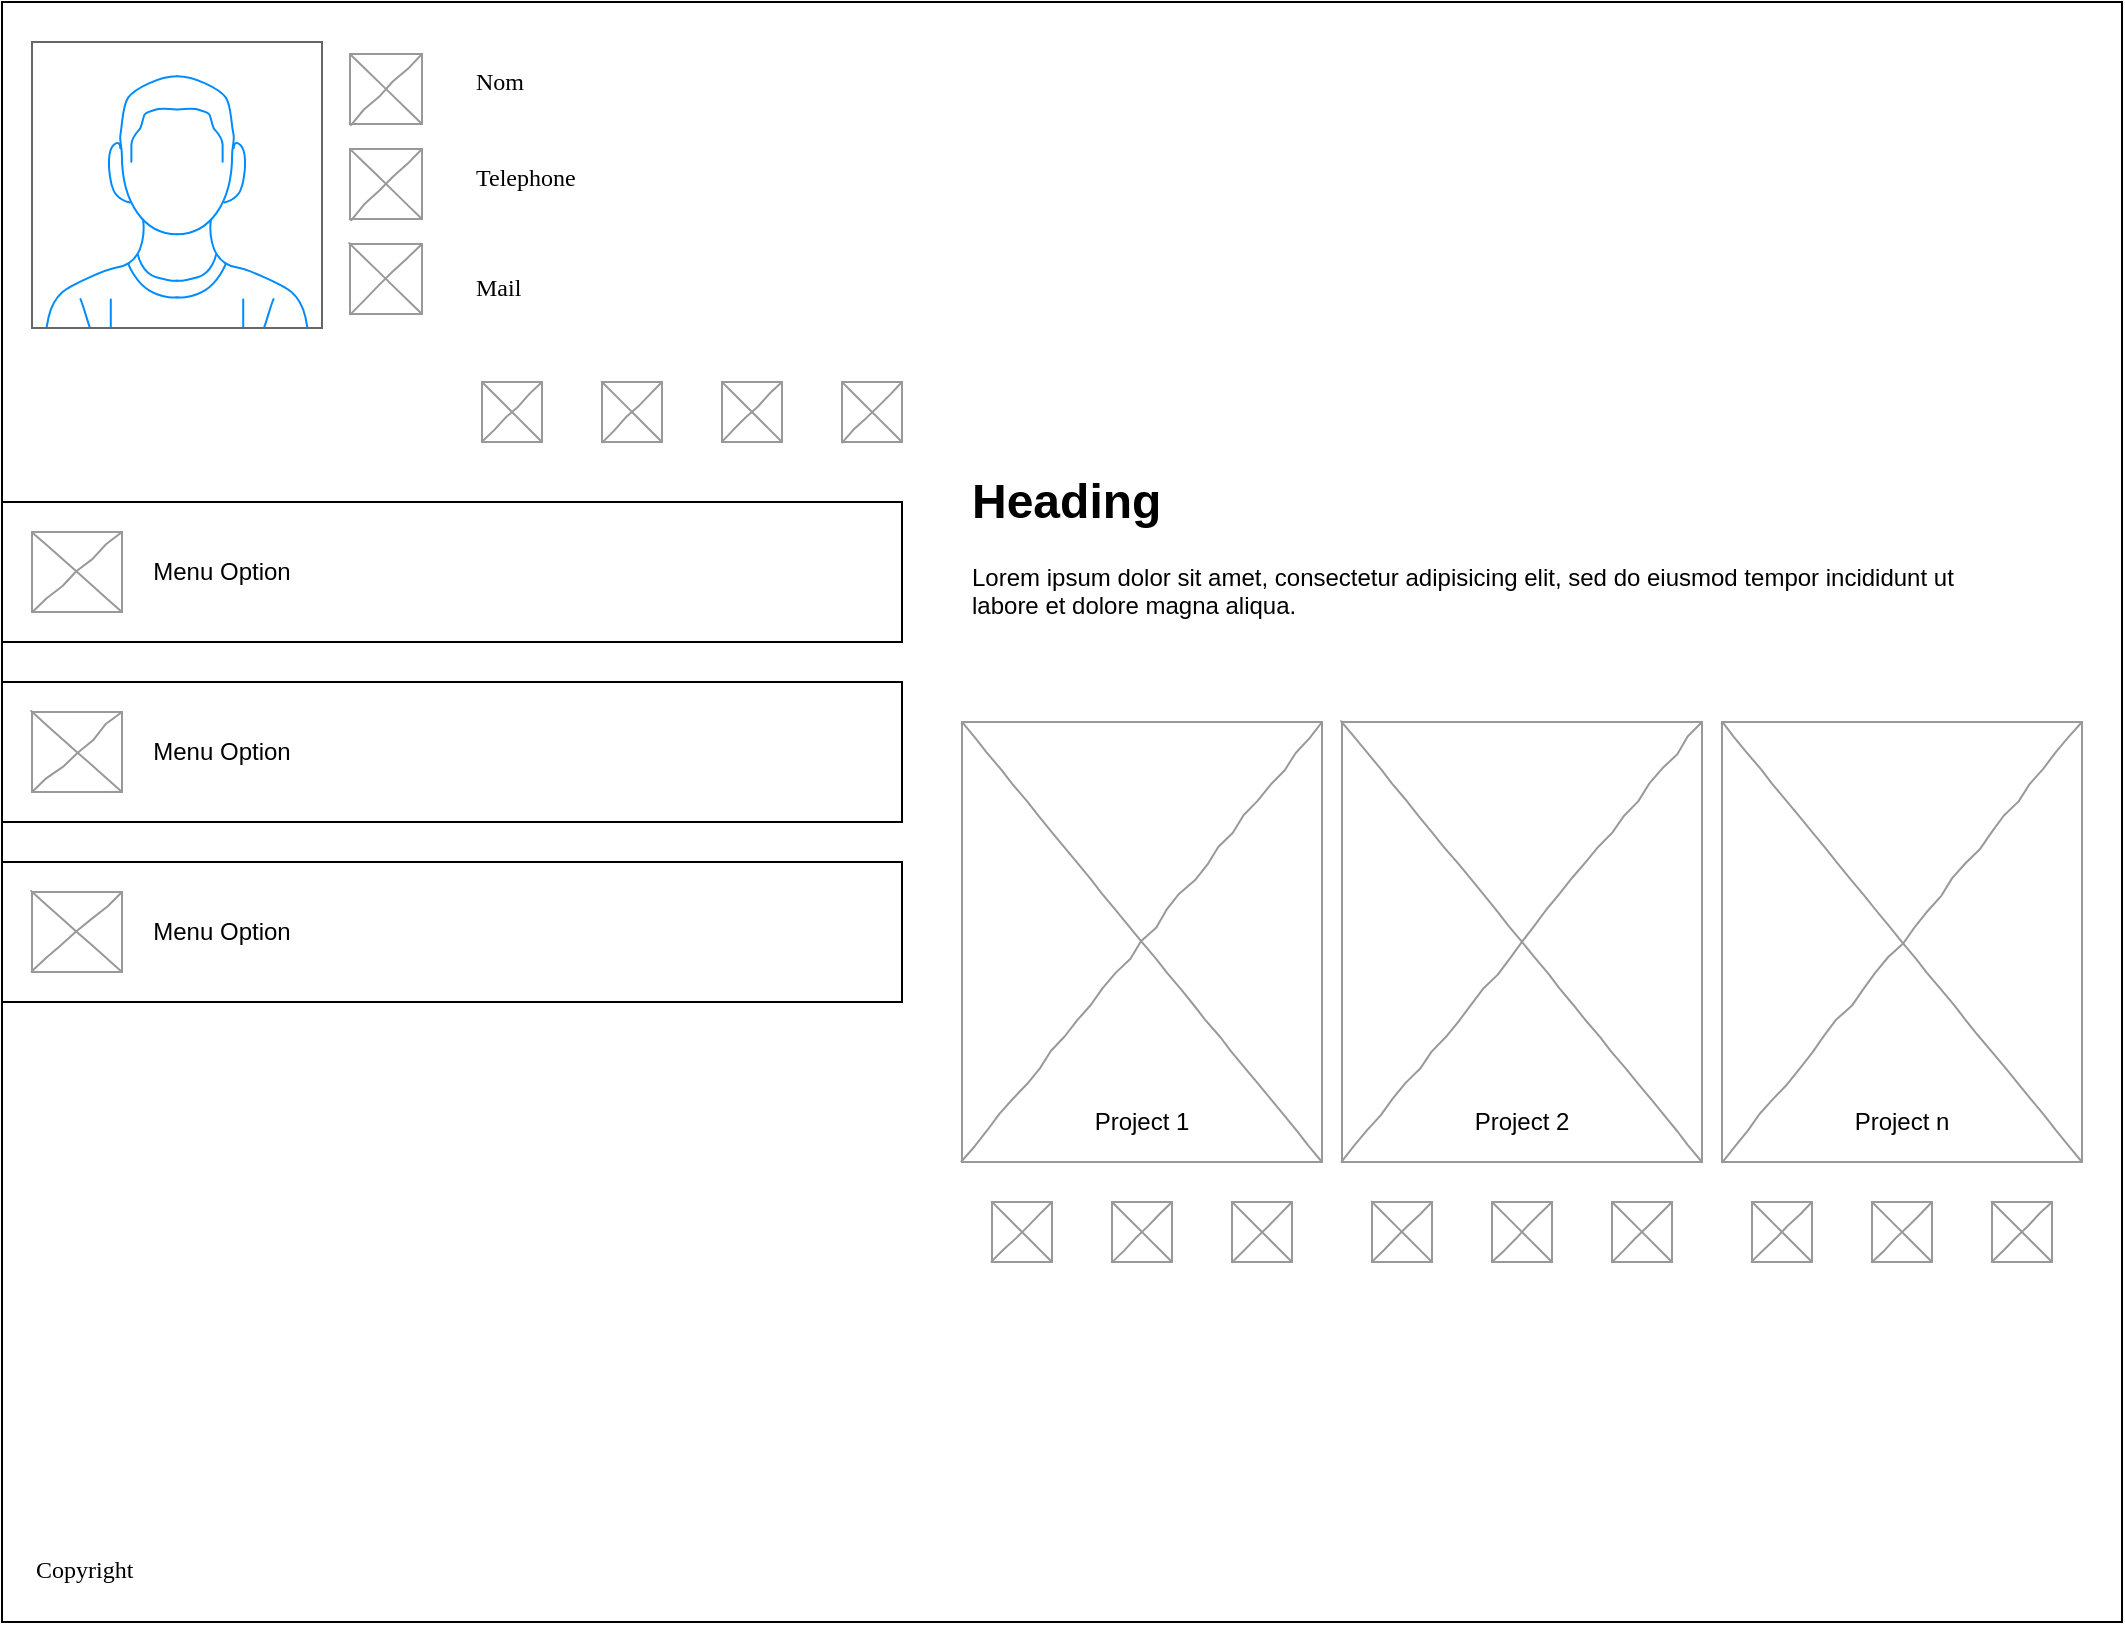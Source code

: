 <mxfile version="14.5.1" type="device" pages="2"><diagram name="Home" id="03018318-947c-dd8e-b7a3-06fadd420f32"><mxGraphModel dx="852" dy="534" grid="1" gridSize="10" guides="1" tooltips="1" connect="1" arrows="1" fold="1" page="1" pageScale="1" pageWidth="1100" pageHeight="850" background="#ffffff" math="0" shadow="0"><root><mxCell id="0"/><mxCell id="1" parent="0"/><mxCell id="QDPl_aHYemrJPPE-jHGy-8" value="" style="rounded=0;whiteSpace=wrap;html=1;fillColor=none;" vertex="1" parent="1"><mxGeometry x="20" y="20" width="1060" height="810" as="geometry"/></mxCell><mxCell id="QDPl_aHYemrJPPE-jHGy-3" value="" style="verticalLabelPosition=bottom;shadow=0;dashed=0;align=center;html=1;verticalAlign=top;strokeWidth=1;shape=mxgraph.mockup.graphics.simpleIcon;strokeColor=#999999;rounded=0;labelBackgroundColor=none;fontFamily=Verdana;fontSize=14;fontColor=#000000;comic=1;" vertex="1" parent="1"><mxGeometry x="194" y="93.5" width="36" height="35" as="geometry"/></mxCell><mxCell id="QDPl_aHYemrJPPE-jHGy-5" value="&lt;h1&gt;&lt;span style=&quot;font-size: 12px ; font-weight: 400&quot;&gt;&lt;font data-font-src=&quot;https://fonts.googleapis.com/css?family=Open-Sans&quot; face=&quot;Tahoma&quot;&gt;Nom&lt;/font&gt;&lt;/span&gt;&lt;/h1&gt;" style="text;html=1;strokeColor=none;align=left;verticalAlign=middle;whiteSpace=wrap;rounded=0;" vertex="1" parent="1"><mxGeometry x="255" y="46" width="40" height="20" as="geometry"/></mxCell><mxCell id="QDPl_aHYemrJPPE-jHGy-9" value="&lt;h1&gt;&lt;font face=&quot;Tahoma&quot;&gt;&lt;span style=&quot;font-size: 12px ; font-weight: 400&quot;&gt;Telephone&lt;/span&gt;&lt;/font&gt;&lt;/h1&gt;" style="text;html=1;strokeColor=none;align=left;verticalAlign=middle;whiteSpace=wrap;rounded=0;" vertex="1" parent="1"><mxGeometry x="255" y="93.5" width="70" height="20" as="geometry"/></mxCell><mxCell id="QDPl_aHYemrJPPE-jHGy-10" value="&lt;h1&gt;&lt;span style=&quot;font-size: 12px ; font-weight: 400&quot;&gt;&lt;font data-font-src=&quot;https://fonts.googleapis.com/css?family=Open-Sans&quot; face=&quot;Tahoma&quot;&gt;Mail&lt;/font&gt;&lt;/span&gt;&lt;/h1&gt;" style="text;html=1;strokeColor=none;align=left;verticalAlign=middle;whiteSpace=wrap;rounded=0;" vertex="1" parent="1"><mxGeometry x="255" y="148.5" width="30" height="20" as="geometry"/></mxCell><mxCell id="QDPl_aHYemrJPPE-jHGy-11" value="" style="verticalLabelPosition=bottom;shadow=0;dashed=0;align=center;html=1;verticalAlign=top;strokeWidth=1;shape=mxgraph.mockup.graphics.simpleIcon;strokeColor=#999999;rounded=0;labelBackgroundColor=none;fontFamily=Verdana;fontSize=14;fontColor=#000000;comic=1;" vertex="1" parent="1"><mxGeometry x="320" y="210" width="30" height="30" as="geometry"/></mxCell><mxCell id="QDPl_aHYemrJPPE-jHGy-12" value="" style="rounded=0;whiteSpace=wrap;html=1;fillColor=none;" vertex="1" parent="1"><mxGeometry x="20" y="270" width="450" height="70" as="geometry"/></mxCell><mxCell id="QDPl_aHYemrJPPE-jHGy-17" value="" style="verticalLabelPosition=bottom;shadow=0;dashed=0;align=center;html=1;verticalAlign=top;strokeWidth=1;shape=mxgraph.mockup.graphics.simpleIcon;strokeColor=#999999;rounded=0;labelBackgroundColor=none;fontFamily=Verdana;fontSize=14;fontColor=#000000;comic=1;" vertex="1" parent="1"><mxGeometry x="194" y="141" width="36" height="35" as="geometry"/></mxCell><mxCell id="QDPl_aHYemrJPPE-jHGy-18" value="" style="verticalLabelPosition=bottom;shadow=0;dashed=0;align=center;html=1;verticalAlign=top;strokeWidth=1;shape=mxgraph.mockup.graphics.simpleIcon;strokeColor=#999999;rounded=0;labelBackgroundColor=none;fontFamily=Verdana;fontSize=14;fontColor=#000000;comic=1;" vertex="1" parent="1"><mxGeometry x="194" y="46" width="36" height="35" as="geometry"/></mxCell><mxCell id="QDPl_aHYemrJPPE-jHGy-19" value="" style="verticalLabelPosition=bottom;shadow=0;dashed=0;align=center;html=1;verticalAlign=top;strokeWidth=1;shape=mxgraph.mockup.graphics.simpleIcon;strokeColor=#999999;rounded=0;labelBackgroundColor=none;fontFamily=Verdana;fontSize=14;fontColor=#000000;comic=1;" vertex="1" parent="1"><mxGeometry x="380" y="210" width="30" height="30" as="geometry"/></mxCell><mxCell id="QDPl_aHYemrJPPE-jHGy-20" value="" style="verticalLabelPosition=bottom;shadow=0;dashed=0;align=center;html=1;verticalAlign=top;strokeWidth=1;shape=mxgraph.mockup.graphics.simpleIcon;strokeColor=#999999;rounded=0;labelBackgroundColor=none;fontFamily=Verdana;fontSize=14;fontColor=#000000;comic=1;" vertex="1" parent="1"><mxGeometry x="440" y="210" width="30" height="30" as="geometry"/></mxCell><mxCell id="QDPl_aHYemrJPPE-jHGy-21" value="" style="verticalLabelPosition=bottom;shadow=0;dashed=0;align=center;html=1;verticalAlign=top;strokeWidth=1;shape=mxgraph.mockup.graphics.simpleIcon;strokeColor=#999999;rounded=0;labelBackgroundColor=none;fontFamily=Verdana;fontSize=14;fontColor=#000000;comic=1;" vertex="1" parent="1"><mxGeometry x="260" y="210" width="30" height="30" as="geometry"/></mxCell><mxCell id="QDPl_aHYemrJPPE-jHGy-22" value="" style="rounded=0;whiteSpace=wrap;html=1;fillColor=none;" vertex="1" parent="1"><mxGeometry x="20" y="360" width="450" height="70" as="geometry"/></mxCell><mxCell id="QDPl_aHYemrJPPE-jHGy-23" value="" style="rounded=0;whiteSpace=wrap;html=1;fillColor=none;" vertex="1" parent="1"><mxGeometry x="20" y="450" width="450" height="70" as="geometry"/></mxCell><mxCell id="QDPl_aHYemrJPPE-jHGy-24" value="&lt;h1&gt;&lt;font face=&quot;Tahoma&quot;&gt;&lt;span style=&quot;font-size: 12px ; font-weight: 400&quot;&gt;Copyright&lt;/span&gt;&lt;/font&gt;&lt;/h1&gt;" style="text;html=1;strokeColor=none;align=left;verticalAlign=middle;whiteSpace=wrap;rounded=0;" vertex="1" parent="1"><mxGeometry x="35" y="790" width="70" height="20" as="geometry"/></mxCell><mxCell id="QDPl_aHYemrJPPE-jHGy-25" value="&lt;h1&gt;Heading&lt;/h1&gt;&lt;p&gt;Lorem ipsum dolor sit amet, consectetur adipisicing elit, sed do eiusmod tempor incididunt ut labore et dolore magna aliqua.&lt;/p&gt;" style="text;html=1;strokeColor=none;fillColor=none;spacing=5;spacingTop=-20;whiteSpace=wrap;overflow=hidden;rounded=0;" vertex="1" parent="1"><mxGeometry x="500" y="250" width="520" height="90" as="geometry"/></mxCell><mxCell id="QDPl_aHYemrJPPE-jHGy-26" value="" style="verticalLabelPosition=bottom;shadow=0;dashed=0;align=center;html=1;verticalAlign=top;strokeWidth=1;shape=mxgraph.mockup.graphics.simpleIcon;strokeColor=#999999;rounded=0;labelBackgroundColor=none;fontFamily=Verdana;fontSize=14;fontColor=#000000;comic=1;" vertex="1" parent="1"><mxGeometry x="500" y="380" width="180" height="220" as="geometry"/></mxCell><mxCell id="QDPl_aHYemrJPPE-jHGy-27" value="" style="verticalLabelPosition=bottom;shadow=0;dashed=0;align=center;html=1;verticalAlign=top;strokeWidth=1;shape=mxgraph.mockup.graphics.simpleIcon;strokeColor=#999999;rounded=0;labelBackgroundColor=none;fontFamily=Verdana;fontSize=14;fontColor=#000000;comic=1;" vertex="1" parent="1"><mxGeometry x="690" y="380" width="180" height="220" as="geometry"/></mxCell><mxCell id="QDPl_aHYemrJPPE-jHGy-28" value="" style="verticalLabelPosition=bottom;shadow=0;dashed=0;align=center;html=1;verticalAlign=top;strokeWidth=1;shape=mxgraph.mockup.graphics.simpleIcon;strokeColor=#999999;rounded=0;labelBackgroundColor=none;fontFamily=Verdana;fontSize=14;fontColor=#000000;comic=1;" vertex="1" parent="1"><mxGeometry x="880" y="380" width="180" height="220" as="geometry"/></mxCell><mxCell id="QDPl_aHYemrJPPE-jHGy-29" value="" style="verticalLabelPosition=bottom;shadow=0;dashed=0;align=center;html=1;verticalAlign=top;strokeWidth=1;shape=mxgraph.mockup.graphics.simpleIcon;strokeColor=#999999;rounded=0;labelBackgroundColor=none;fontFamily=Verdana;fontSize=14;fontColor=#000000;comic=1;" vertex="1" parent="1"><mxGeometry x="575" y="620" width="30" height="30" as="geometry"/></mxCell><mxCell id="QDPl_aHYemrJPPE-jHGy-30" value="" style="verticalLabelPosition=bottom;shadow=0;dashed=0;align=center;html=1;verticalAlign=top;strokeWidth=1;shape=mxgraph.mockup.graphics.simpleIcon;strokeColor=#999999;rounded=0;labelBackgroundColor=none;fontFamily=Verdana;fontSize=14;fontColor=#000000;comic=1;" vertex="1" parent="1"><mxGeometry x="635" y="620" width="30" height="30" as="geometry"/></mxCell><mxCell id="QDPl_aHYemrJPPE-jHGy-31" value="" style="verticalLabelPosition=bottom;shadow=0;dashed=0;align=center;html=1;verticalAlign=top;strokeWidth=1;shape=mxgraph.mockup.graphics.simpleIcon;strokeColor=#999999;rounded=0;labelBackgroundColor=none;fontFamily=Verdana;fontSize=14;fontColor=#000000;comic=1;" vertex="1" parent="1"><mxGeometry x="515" y="620" width="30" height="30" as="geometry"/></mxCell><mxCell id="QDPl_aHYemrJPPE-jHGy-32" value="" style="verticalLabelPosition=bottom;shadow=0;dashed=0;align=center;html=1;verticalAlign=top;strokeWidth=1;shape=mxgraph.mockup.graphics.simpleIcon;strokeColor=#999999;rounded=0;labelBackgroundColor=none;fontFamily=Verdana;fontSize=14;fontColor=#000000;comic=1;" vertex="1" parent="1"><mxGeometry x="765" y="620" width="30" height="30" as="geometry"/></mxCell><mxCell id="QDPl_aHYemrJPPE-jHGy-33" value="" style="verticalLabelPosition=bottom;shadow=0;dashed=0;align=center;html=1;verticalAlign=top;strokeWidth=1;shape=mxgraph.mockup.graphics.simpleIcon;strokeColor=#999999;rounded=0;labelBackgroundColor=none;fontFamily=Verdana;fontSize=14;fontColor=#000000;comic=1;" vertex="1" parent="1"><mxGeometry x="825" y="620" width="30" height="30" as="geometry"/></mxCell><mxCell id="QDPl_aHYemrJPPE-jHGy-34" value="" style="verticalLabelPosition=bottom;shadow=0;dashed=0;align=center;html=1;verticalAlign=top;strokeWidth=1;shape=mxgraph.mockup.graphics.simpleIcon;strokeColor=#999999;rounded=0;labelBackgroundColor=none;fontFamily=Verdana;fontSize=14;fontColor=#000000;comic=1;" vertex="1" parent="1"><mxGeometry x="705" y="620" width="30" height="30" as="geometry"/></mxCell><mxCell id="QDPl_aHYemrJPPE-jHGy-35" value="" style="verticalLabelPosition=bottom;shadow=0;dashed=0;align=center;html=1;verticalAlign=top;strokeWidth=1;shape=mxgraph.mockup.graphics.simpleIcon;strokeColor=#999999;rounded=0;labelBackgroundColor=none;fontFamily=Verdana;fontSize=14;fontColor=#000000;comic=1;" vertex="1" parent="1"><mxGeometry x="955" y="620" width="30" height="30" as="geometry"/></mxCell><mxCell id="QDPl_aHYemrJPPE-jHGy-36" value="" style="verticalLabelPosition=bottom;shadow=0;dashed=0;align=center;html=1;verticalAlign=top;strokeWidth=1;shape=mxgraph.mockup.graphics.simpleIcon;strokeColor=#999999;rounded=0;labelBackgroundColor=none;fontFamily=Verdana;fontSize=14;fontColor=#000000;comic=1;" vertex="1" parent="1"><mxGeometry x="1015" y="620" width="30" height="30" as="geometry"/></mxCell><mxCell id="QDPl_aHYemrJPPE-jHGy-37" value="" style="verticalLabelPosition=bottom;shadow=0;dashed=0;align=center;html=1;verticalAlign=top;strokeWidth=1;shape=mxgraph.mockup.graphics.simpleIcon;strokeColor=#999999;rounded=0;labelBackgroundColor=none;fontFamily=Verdana;fontSize=14;fontColor=#000000;comic=1;" vertex="1" parent="1"><mxGeometry x="895" y="620" width="30" height="30" as="geometry"/></mxCell><mxCell id="QDPl_aHYemrJPPE-jHGy-38" value="Project 1" style="text;html=1;strokeColor=none;fillColor=none;align=center;verticalAlign=middle;whiteSpace=wrap;rounded=0;" vertex="1" parent="1"><mxGeometry x="560" y="570" width="60" height="20" as="geometry"/></mxCell><mxCell id="QDPl_aHYemrJPPE-jHGy-39" value="Project 2&lt;span style=&quot;color: rgba(0 , 0 , 0 , 0) ; font-family: monospace ; font-size: 0px&quot;&gt;%3CmxGraphModel%3E%3Croot%3E%3CmxCell%20id%3D%220%22%2F%3E%3CmxCell%20id%3D%221%22%20parent%3D%220%22%2F%3E%3CmxCell%20id%3D%222%22%20value%3D%22Project%201%22%20style%3D%22text%3Bhtml%3D1%3BstrokeColor%3Dnone%3BfillColor%3Dnone%3Balign%3Dcenter%3BverticalAlign%3Dmiddle%3BwhiteSpace%3Dwrap%3Brounded%3D0%3B%22%20vertex%3D%221%22%20parent%3D%221%22%3E%3CmxGeometry%20x%3D%22560%22%20y%3D%22570%22%20width%3D%2260%22%20height%3D%2220%22%20as%3D%22geometry%22%2F%3E%3C%2FmxCell%3E%3C%2Froot%3E%3C%2FmxGraphModel%3E&lt;/span&gt;" style="text;html=1;strokeColor=none;fillColor=none;align=center;verticalAlign=middle;whiteSpace=wrap;rounded=0;" vertex="1" parent="1"><mxGeometry x="750" y="570" width="60" height="20" as="geometry"/></mxCell><mxCell id="QDPl_aHYemrJPPE-jHGy-40" value="Project n" style="text;html=1;strokeColor=none;fillColor=none;align=center;verticalAlign=middle;whiteSpace=wrap;rounded=0;" vertex="1" parent="1"><mxGeometry x="940" y="570" width="60" height="20" as="geometry"/></mxCell><mxCell id="QDPl_aHYemrJPPE-jHGy-41" value="" style="verticalLabelPosition=bottom;shadow=0;dashed=0;align=center;html=1;verticalAlign=top;strokeWidth=1;shape=mxgraph.mockup.graphics.simpleIcon;strokeColor=#999999;rounded=0;labelBackgroundColor=none;fontFamily=Verdana;fontSize=14;fontColor=#000000;comic=1;" vertex="1" parent="1"><mxGeometry x="35" y="285" width="45" height="40" as="geometry"/></mxCell><mxCell id="QDPl_aHYemrJPPE-jHGy-42" value="" style="verticalLabelPosition=bottom;shadow=0;dashed=0;align=center;html=1;verticalAlign=top;strokeWidth=1;shape=mxgraph.mockup.graphics.simpleIcon;strokeColor=#999999;rounded=0;labelBackgroundColor=none;fontFamily=Verdana;fontSize=14;fontColor=#000000;comic=1;" vertex="1" parent="1"><mxGeometry x="35" y="375" width="45" height="40" as="geometry"/></mxCell><mxCell id="QDPl_aHYemrJPPE-jHGy-43" value="" style="verticalLabelPosition=bottom;shadow=0;dashed=0;align=center;html=1;verticalAlign=top;strokeWidth=1;shape=mxgraph.mockup.graphics.simpleIcon;strokeColor=#999999;rounded=0;labelBackgroundColor=none;fontFamily=Verdana;fontSize=14;fontColor=#000000;comic=1;" vertex="1" parent="1"><mxGeometry x="35" y="465" width="45" height="40" as="geometry"/></mxCell><mxCell id="QDPl_aHYemrJPPE-jHGy-44" value="Menu Option" style="text;html=1;strokeColor=none;fillColor=none;align=center;verticalAlign=middle;whiteSpace=wrap;rounded=0;" vertex="1" parent="1"><mxGeometry x="90" y="295" width="80" height="20" as="geometry"/></mxCell><mxCell id="QDPl_aHYemrJPPE-jHGy-45" value="Menu Option" style="text;html=1;strokeColor=none;fillColor=none;align=center;verticalAlign=middle;whiteSpace=wrap;rounded=0;" vertex="1" parent="1"><mxGeometry x="90" y="385" width="80" height="20" as="geometry"/></mxCell><mxCell id="QDPl_aHYemrJPPE-jHGy-46" value="Menu Option" style="text;html=1;strokeColor=none;fillColor=none;align=center;verticalAlign=middle;whiteSpace=wrap;rounded=0;" vertex="1" parent="1"><mxGeometry x="90" y="475" width="80" height="20" as="geometry"/></mxCell><mxCell id="ijxCYVfoVVHXut409Gi--1" value="" style="verticalLabelPosition=bottom;shadow=0;dashed=0;align=center;html=1;verticalAlign=top;strokeWidth=1;shape=mxgraph.mockup.containers.userMale;strokeColor=#666666;strokeColor2=#008cff;fillColor=none;" vertex="1" parent="1"><mxGeometry x="35" y="40" width="145" height="143" as="geometry"/></mxCell></root></mxGraphModel></diagram><diagram id="6UuVUfZ212bhyHXRzFgd" name="Portfolio"><mxGraphModel dx="852" dy="534" grid="1" gridSize="10" guides="1" tooltips="1" connect="1" arrows="1" fold="1" page="1" pageScale="1" pageWidth="850" pageHeight="1100" math="0" shadow="0"><root><mxCell id="61giNZaHHlwciCQOpk98-0"/><mxCell id="61giNZaHHlwciCQOpk98-1" parent="61giNZaHHlwciCQOpk98-0"/><mxCell id="0P6s2tCuR2BQlsWrsouF-0" value="" style="rounded=0;whiteSpace=wrap;html=1;fillColor=none;shadow=1;" vertex="1" parent="61giNZaHHlwciCQOpk98-1"><mxGeometry x="20" y="20" width="1420" height="1910" as="geometry"/></mxCell><mxCell id="0P6s2tCuR2BQlsWrsouF-2" value="" style="verticalLabelPosition=bottom;shadow=0;dashed=0;align=center;html=1;verticalAlign=top;strokeWidth=1;shape=mxgraph.mockup.graphics.simpleIcon;strokeColor=#999999;rounded=0;labelBackgroundColor=none;fontFamily=Verdana;fontSize=14;fontColor=#000000;comic=1;" vertex="1" parent="61giNZaHHlwciCQOpk98-1"><mxGeometry x="194" y="93.5" width="36" height="35" as="geometry"/></mxCell><mxCell id="0P6s2tCuR2BQlsWrsouF-3" value="&lt;h1&gt;&lt;span style=&quot;font-size: 12px ; font-weight: 400&quot;&gt;&lt;font data-font-src=&quot;https://fonts.googleapis.com/css?family=Open-Sans&quot; face=&quot;Tahoma&quot;&gt;Nom&lt;/font&gt;&lt;/span&gt;&lt;/h1&gt;" style="text;html=1;strokeColor=none;align=left;verticalAlign=middle;whiteSpace=wrap;rounded=0;" vertex="1" parent="61giNZaHHlwciCQOpk98-1"><mxGeometry x="255" y="46" width="40" height="20" as="geometry"/></mxCell><mxCell id="0P6s2tCuR2BQlsWrsouF-4" value="&lt;h1&gt;&lt;font face=&quot;Tahoma&quot;&gt;&lt;span style=&quot;font-size: 12px ; font-weight: 400&quot;&gt;Telephone&lt;/span&gt;&lt;/font&gt;&lt;/h1&gt;" style="text;html=1;strokeColor=none;align=left;verticalAlign=middle;whiteSpace=wrap;rounded=0;" vertex="1" parent="61giNZaHHlwciCQOpk98-1"><mxGeometry x="255" y="93.5" width="70" height="20" as="geometry"/></mxCell><mxCell id="0P6s2tCuR2BQlsWrsouF-5" value="&lt;h1&gt;&lt;span style=&quot;font-size: 12px ; font-weight: 400&quot;&gt;&lt;font data-font-src=&quot;https://fonts.googleapis.com/css?family=Open-Sans&quot; face=&quot;Tahoma&quot;&gt;Mail&lt;/font&gt;&lt;/span&gt;&lt;/h1&gt;" style="text;html=1;strokeColor=none;align=left;verticalAlign=middle;whiteSpace=wrap;rounded=0;" vertex="1" parent="61giNZaHHlwciCQOpk98-1"><mxGeometry x="255" y="148.5" width="30" height="20" as="geometry"/></mxCell><mxCell id="0P6s2tCuR2BQlsWrsouF-6" value="" style="verticalLabelPosition=bottom;shadow=0;dashed=0;align=center;html=1;verticalAlign=top;strokeWidth=1;shape=mxgraph.mockup.graphics.simpleIcon;strokeColor=#999999;rounded=0;labelBackgroundColor=none;fontFamily=Verdana;fontSize=14;fontColor=#000000;comic=1;" vertex="1" parent="61giNZaHHlwciCQOpk98-1"><mxGeometry x="320" y="210" width="30" height="30" as="geometry"/></mxCell><mxCell id="0P6s2tCuR2BQlsWrsouF-7" value="" style="rounded=0;whiteSpace=wrap;html=1;fillColor=none;" vertex="1" parent="61giNZaHHlwciCQOpk98-1"><mxGeometry x="20" y="270" width="450" height="70" as="geometry"/></mxCell><mxCell id="0P6s2tCuR2BQlsWrsouF-8" value="" style="verticalLabelPosition=bottom;shadow=0;dashed=0;align=center;html=1;verticalAlign=top;strokeWidth=1;shape=mxgraph.mockup.graphics.simpleIcon;strokeColor=#999999;rounded=0;labelBackgroundColor=none;fontFamily=Verdana;fontSize=14;fontColor=#000000;comic=1;" vertex="1" parent="61giNZaHHlwciCQOpk98-1"><mxGeometry x="194" y="141" width="36" height="35" as="geometry"/></mxCell><mxCell id="0P6s2tCuR2BQlsWrsouF-9" value="" style="verticalLabelPosition=bottom;shadow=0;dashed=0;align=center;html=1;verticalAlign=top;strokeWidth=1;shape=mxgraph.mockup.graphics.simpleIcon;strokeColor=#999999;rounded=0;labelBackgroundColor=none;fontFamily=Verdana;fontSize=14;fontColor=#000000;comic=1;" vertex="1" parent="61giNZaHHlwciCQOpk98-1"><mxGeometry x="194" y="46" width="36" height="35" as="geometry"/></mxCell><mxCell id="0P6s2tCuR2BQlsWrsouF-10" value="" style="verticalLabelPosition=bottom;shadow=0;dashed=0;align=center;html=1;verticalAlign=top;strokeWidth=1;shape=mxgraph.mockup.graphics.simpleIcon;strokeColor=#999999;rounded=0;labelBackgroundColor=none;fontFamily=Verdana;fontSize=14;fontColor=#000000;comic=1;" vertex="1" parent="61giNZaHHlwciCQOpk98-1"><mxGeometry x="380" y="210" width="30" height="30" as="geometry"/></mxCell><mxCell id="0P6s2tCuR2BQlsWrsouF-11" value="" style="verticalLabelPosition=bottom;shadow=0;dashed=0;align=center;html=1;verticalAlign=top;strokeWidth=1;shape=mxgraph.mockup.graphics.simpleIcon;strokeColor=#999999;rounded=0;labelBackgroundColor=none;fontFamily=Verdana;fontSize=14;fontColor=#000000;comic=1;" vertex="1" parent="61giNZaHHlwciCQOpk98-1"><mxGeometry x="440" y="210" width="30" height="30" as="geometry"/></mxCell><mxCell id="0P6s2tCuR2BQlsWrsouF-12" value="" style="verticalLabelPosition=bottom;shadow=0;dashed=0;align=center;html=1;verticalAlign=top;strokeWidth=1;shape=mxgraph.mockup.graphics.simpleIcon;strokeColor=#999999;rounded=0;labelBackgroundColor=none;fontFamily=Verdana;fontSize=14;fontColor=#000000;comic=1;" vertex="1" parent="61giNZaHHlwciCQOpk98-1"><mxGeometry x="260" y="210" width="30" height="30" as="geometry"/></mxCell><mxCell id="0P6s2tCuR2BQlsWrsouF-13" value="" style="rounded=0;whiteSpace=wrap;html=1;fillColor=none;" vertex="1" parent="61giNZaHHlwciCQOpk98-1"><mxGeometry x="20" y="360" width="450" height="70" as="geometry"/></mxCell><mxCell id="0P6s2tCuR2BQlsWrsouF-14" value="" style="rounded=0;whiteSpace=wrap;html=1;fillColor=none;" vertex="1" parent="61giNZaHHlwciCQOpk98-1"><mxGeometry x="20" y="450" width="450" height="70" as="geometry"/></mxCell><mxCell id="0P6s2tCuR2BQlsWrsouF-15" value="&lt;h1&gt;&lt;font face=&quot;Tahoma&quot;&gt;&lt;span style=&quot;font-size: 12px ; font-weight: 400&quot;&gt;Copyright&lt;/span&gt;&lt;/font&gt;&lt;/h1&gt;" style="text;html=1;strokeColor=none;align=left;verticalAlign=middle;whiteSpace=wrap;rounded=0;" vertex="1" parent="61giNZaHHlwciCQOpk98-1"><mxGeometry x="35" y="790" width="70" height="20" as="geometry"/></mxCell><mxCell id="0P6s2tCuR2BQlsWrsouF-16" value="&#10;&#10;&lt;span style=&quot;color: rgb(0, 0, 0); font-family: &amp;quot;open sans&amp;quot;, arial, sans-serif; font-size: 14px; font-style: normal; font-weight: 400; letter-spacing: normal; text-align: justify; text-indent: 0px; text-transform: none; word-spacing: 0px; background-color: rgb(255, 255, 255); display: inline; float: none;&quot;&gt;Lorem ipsum dolor sit amet, consectetur adipiscing elit, sed do eiusmod tempor incididunt ut labore et dolore magna aliqua. Ut enim ad minim veniam, quis nostrud exercitation ullamco laboris nisi ut aliquip ex ea commodo consequat. Duis aute irure dolor in reprehenderit in voluptate velit esse cillum dolore eu fugiat nulla pariatur. Excepteur sint occaecat cupidatat non proident, sunt in culpa qui officia deserunt mollit anim id est laborum.&lt;/span&gt;&#10;&#10;" style="text;html=1;strokeColor=none;fillColor=none;spacing=5;spacingTop=-20;whiteSpace=wrap;overflow=hidden;rounded=0;" vertex="1" parent="61giNZaHHlwciCQOpk98-1"><mxGeometry x="510" y="87" width="930" height="123" as="geometry"/></mxCell><mxCell id="0P6s2tCuR2BQlsWrsouF-17" value="" style="verticalLabelPosition=bottom;shadow=0;dashed=0;align=center;html=1;verticalAlign=top;strokeWidth=1;shape=mxgraph.mockup.graphics.simpleIcon;strokeColor=#999999;rounded=0;labelBackgroundColor=none;fontFamily=Verdana;fontSize=14;fontColor=#000000;comic=1;" vertex="1" parent="61giNZaHHlwciCQOpk98-1"><mxGeometry x="654.69" y="360" width="590" height="279" as="geometry"/></mxCell><mxCell id="0P6s2tCuR2BQlsWrsouF-32" value="" style="verticalLabelPosition=bottom;shadow=0;dashed=0;align=center;html=1;verticalAlign=top;strokeWidth=1;shape=mxgraph.mockup.graphics.simpleIcon;strokeColor=#999999;rounded=0;labelBackgroundColor=none;fontFamily=Verdana;fontSize=14;fontColor=#000000;comic=1;" vertex="1" parent="61giNZaHHlwciCQOpk98-1"><mxGeometry x="35" y="285" width="45" height="40" as="geometry"/></mxCell><mxCell id="0P6s2tCuR2BQlsWrsouF-33" value="" style="verticalLabelPosition=bottom;shadow=0;dashed=0;align=center;html=1;verticalAlign=top;strokeWidth=1;shape=mxgraph.mockup.graphics.simpleIcon;strokeColor=#999999;rounded=0;labelBackgroundColor=none;fontFamily=Verdana;fontSize=14;fontColor=#000000;comic=1;" vertex="1" parent="61giNZaHHlwciCQOpk98-1"><mxGeometry x="35" y="375" width="45" height="40" as="geometry"/></mxCell><mxCell id="0P6s2tCuR2BQlsWrsouF-34" value="" style="verticalLabelPosition=bottom;shadow=0;dashed=0;align=center;html=1;verticalAlign=top;strokeWidth=1;shape=mxgraph.mockup.graphics.simpleIcon;strokeColor=#999999;rounded=0;labelBackgroundColor=none;fontFamily=Verdana;fontSize=14;fontColor=#000000;comic=1;" vertex="1" parent="61giNZaHHlwciCQOpk98-1"><mxGeometry x="35" y="465" width="45" height="40" as="geometry"/></mxCell><mxCell id="0P6s2tCuR2BQlsWrsouF-35" value="Menu Option : About Me" style="text;html=1;strokeColor=none;fillColor=none;align=center;verticalAlign=middle;whiteSpace=wrap;rounded=0;" vertex="1" parent="61giNZaHHlwciCQOpk98-1"><mxGeometry x="90" y="295" width="140" height="20" as="geometry"/></mxCell><mxCell id="0P6s2tCuR2BQlsWrsouF-36" value="Menu Option : Skills" style="text;html=1;strokeColor=none;fillColor=none;align=center;verticalAlign=middle;whiteSpace=wrap;rounded=0;" vertex="1" parent="61giNZaHHlwciCQOpk98-1"><mxGeometry x="90" y="385" width="120" height="20" as="geometry"/></mxCell><mxCell id="0P6s2tCuR2BQlsWrsouF-37" value="Menu Option : Projects" style="text;html=1;strokeColor=none;fillColor=none;align=center;verticalAlign=middle;whiteSpace=wrap;rounded=0;" vertex="1" parent="61giNZaHHlwciCQOpk98-1"><mxGeometry x="90" y="475" width="130" height="20" as="geometry"/></mxCell><mxCell id="I4seIJLTcYFn4vnICMC8-0" value="&lt;h1&gt;About Me&lt;/h1&gt;" style="text;html=1;strokeColor=none;fillColor=none;spacing=5;spacingTop=-20;whiteSpace=wrap;overflow=hidden;rounded=0;" vertex="1" parent="61giNZaHHlwciCQOpk98-1"><mxGeometry x="510" y="42" width="140" height="43" as="geometry"/></mxCell><mxCell id="I4seIJLTcYFn4vnICMC8-2" value="&#10;&#10;&lt;span style=&quot;color: rgb(0, 0, 0); font-family: &amp;quot;open sans&amp;quot;, arial, sans-serif; font-size: 14px; font-style: normal; font-weight: 400; letter-spacing: normal; text-align: justify; text-indent: 0px; text-transform: none; word-spacing: 0px; background-color: rgb(255, 255, 255); display: inline; float: none;&quot;&gt;Lorem ipsum dolor sit amet, consectetur adipiscing elit, sed do eiusmod tempor incididunt ut labore et dolore magna aliqua. Ut enim ad minim veniam, quis nostrud exercitation ullamco laboris nisi ut aliquip ex ea commodo consequat. Duis aute irure dolor in reprehenderit in voluptate velit esse cillum dolore eu fugiat nulla pariatur. Excepteur sint occaecat cupidatat non proident, sunt in culpa qui officia deserunt mollit anim id est laborum.&lt;/span&gt;&#10;&#10;" style="text;html=1;strokeColor=none;fillColor=none;spacing=5;spacingTop=-20;whiteSpace=wrap;overflow=hidden;rounded=0;" vertex="1" parent="61giNZaHHlwciCQOpk98-1"><mxGeometry x="513" y="660" width="930" height="123" as="geometry"/></mxCell><mxCell id="I4seIJLTcYFn4vnICMC8-4" value="" style="whiteSpace=wrap;html=1;aspect=fixed;fillColor=none;" vertex="1" parent="61giNZaHHlwciCQOpk98-1"><mxGeometry x="520" y="908" width="450" height="450" as="geometry"/></mxCell><mxCell id="I4seIJLTcYFn4vnICMC8-11" value="Hard Skills" style="text;html=1;strokeColor=none;fillColor=none;align=center;verticalAlign=middle;whiteSpace=wrap;rounded=0;" vertex="1" parent="61giNZaHHlwciCQOpk98-1"><mxGeometry x="537.5" y="918" width="70.93" height="20" as="geometry"/></mxCell><mxCell id="I4seIJLTcYFn4vnICMC8-12" value="" style="rounded=0;whiteSpace=wrap;html=1;fillColor=none;" vertex="1" parent="61giNZaHHlwciCQOpk98-1"><mxGeometry x="537.5" y="948" width="420" height="140" as="geometry"/></mxCell><mxCell id="I4seIJLTcYFn4vnICMC8-13" value="" style="verticalLabelPosition=bottom;shadow=0;dashed=0;align=center;html=1;verticalAlign=top;strokeWidth=1;shape=mxgraph.mockup.graphics.simpleIcon;strokeColor=#999999;rounded=0;labelBackgroundColor=none;fontFamily=Verdana;fontSize=14;fontColor=#000000;comic=1;" vertex="1" parent="61giNZaHHlwciCQOpk98-1"><mxGeometry x="622.19" y="978" width="75" height="70" as="geometry"/></mxCell><mxCell id="I4seIJLTcYFn4vnICMC8-14" value="Techno 1" style="text;html=1;strokeColor=none;fillColor=none;align=center;verticalAlign=middle;whiteSpace=wrap;rounded=0;" vertex="1" parent="61giNZaHHlwciCQOpk98-1"><mxGeometry x="634.69" y="1058" width="56.25" height="20" as="geometry"/></mxCell><mxCell id="I4seIJLTcYFn4vnICMC8-15" value="" style="verticalLabelPosition=bottom;shadow=0;dashed=0;align=center;html=1;verticalAlign=top;strokeWidth=1;shape=mxgraph.mockup.graphics.simpleIcon;strokeColor=#999999;rounded=0;labelBackgroundColor=none;fontFamily=Verdana;fontSize=14;fontColor=#000000;comic=1;" vertex="1" parent="61giNZaHHlwciCQOpk98-1"><mxGeometry x="710.31" y="978" width="75" height="70" as="geometry"/></mxCell><mxCell id="I4seIJLTcYFn4vnICMC8-16" value="Tecno 2" style="text;html=1;strokeColor=none;fillColor=none;align=center;verticalAlign=middle;whiteSpace=wrap;rounded=0;" vertex="1" parent="61giNZaHHlwciCQOpk98-1"><mxGeometry x="719.68" y="1058" width="56.25" height="20" as="geometry"/></mxCell><mxCell id="I4seIJLTcYFn4vnICMC8-17" value="" style="verticalLabelPosition=bottom;shadow=0;dashed=0;align=center;html=1;verticalAlign=top;strokeWidth=1;shape=mxgraph.mockup.graphics.simpleIcon;strokeColor=#999999;rounded=0;labelBackgroundColor=none;fontFamily=Verdana;fontSize=14;fontColor=#000000;comic=1;" vertex="1" parent="61giNZaHHlwciCQOpk98-1"><mxGeometry x="797.81" y="978" width="75" height="70" as="geometry"/></mxCell><mxCell id="I4seIJLTcYFn4vnICMC8-18" value="Tecno n" style="text;html=1;strokeColor=none;fillColor=none;align=center;verticalAlign=middle;whiteSpace=wrap;rounded=0;" vertex="1" parent="61giNZaHHlwciCQOpk98-1"><mxGeometry x="814.68" y="1058" width="56.25" height="20" as="geometry"/></mxCell><mxCell id="I4seIJLTcYFn4vnICMC8-19" value="Front-end Skills" style="text;html=1;strokeColor=none;fillColor=none;align=center;verticalAlign=middle;whiteSpace=wrap;rounded=0;" vertex="1" parent="61giNZaHHlwciCQOpk98-1"><mxGeometry x="546.57" y="958" width="100.93" height="20" as="geometry"/></mxCell><mxCell id="I4seIJLTcYFn4vnICMC8-20" value="" style="rounded=0;whiteSpace=wrap;html=1;fillColor=none;" vertex="1" parent="61giNZaHHlwciCQOpk98-1"><mxGeometry x="537.5" y="1168" width="420" height="140" as="geometry"/></mxCell><mxCell id="I4seIJLTcYFn4vnICMC8-21" value="" style="verticalLabelPosition=bottom;shadow=0;dashed=0;align=center;html=1;verticalAlign=top;strokeWidth=1;shape=mxgraph.mockup.graphics.simpleIcon;strokeColor=#999999;rounded=0;labelBackgroundColor=none;fontFamily=Verdana;fontSize=14;fontColor=#000000;comic=1;" vertex="1" parent="61giNZaHHlwciCQOpk98-1"><mxGeometry x="622.19" y="1198" width="75" height="70" as="geometry"/></mxCell><mxCell id="I4seIJLTcYFn4vnICMC8-22" value="Techno 1" style="text;html=1;strokeColor=none;fillColor=none;align=center;verticalAlign=middle;whiteSpace=wrap;rounded=0;" vertex="1" parent="61giNZaHHlwciCQOpk98-1"><mxGeometry x="634.69" y="1278" width="56.25" height="20" as="geometry"/></mxCell><mxCell id="I4seIJLTcYFn4vnICMC8-23" value="" style="verticalLabelPosition=bottom;shadow=0;dashed=0;align=center;html=1;verticalAlign=top;strokeWidth=1;shape=mxgraph.mockup.graphics.simpleIcon;strokeColor=#999999;rounded=0;labelBackgroundColor=none;fontFamily=Verdana;fontSize=14;fontColor=#000000;comic=1;" vertex="1" parent="61giNZaHHlwciCQOpk98-1"><mxGeometry x="710.31" y="1198" width="75" height="70" as="geometry"/></mxCell><mxCell id="I4seIJLTcYFn4vnICMC8-24" value="Tecno 2" style="text;html=1;strokeColor=none;fillColor=none;align=center;verticalAlign=middle;whiteSpace=wrap;rounded=0;" vertex="1" parent="61giNZaHHlwciCQOpk98-1"><mxGeometry x="719.68" y="1278" width="56.25" height="20" as="geometry"/></mxCell><mxCell id="I4seIJLTcYFn4vnICMC8-25" value="" style="verticalLabelPosition=bottom;shadow=0;dashed=0;align=center;html=1;verticalAlign=top;strokeWidth=1;shape=mxgraph.mockup.graphics.simpleIcon;strokeColor=#999999;rounded=0;labelBackgroundColor=none;fontFamily=Verdana;fontSize=14;fontColor=#000000;comic=1;" vertex="1" parent="61giNZaHHlwciCQOpk98-1"><mxGeometry x="797.81" y="1198" width="75" height="70" as="geometry"/></mxCell><mxCell id="I4seIJLTcYFn4vnICMC8-26" value="Tecno n" style="text;html=1;strokeColor=none;fillColor=none;align=center;verticalAlign=middle;whiteSpace=wrap;rounded=0;" vertex="1" parent="61giNZaHHlwciCQOpk98-1"><mxGeometry x="814.68" y="1278" width="56.25" height="20" as="geometry"/></mxCell><mxCell id="I4seIJLTcYFn4vnICMC8-27" value="Back-end Skills" style="text;html=1;strokeColor=none;fillColor=none;align=center;verticalAlign=middle;whiteSpace=wrap;rounded=0;" vertex="1" parent="61giNZaHHlwciCQOpk98-1"><mxGeometry x="546.57" y="1178" width="90.93" height="20" as="geometry"/></mxCell><mxCell id="I4seIJLTcYFn4vnICMC8-28" value="" style="rounded=0;whiteSpace=wrap;html=1;fillColor=none;" vertex="1" parent="61giNZaHHlwciCQOpk98-1"><mxGeometry x="1000" y="908" width="420" height="450" as="geometry"/></mxCell><mxCell id="I4seIJLTcYFn4vnICMC8-29" value="Soft Skills" style="text;html=1;strokeColor=none;fillColor=none;align=center;verticalAlign=middle;whiteSpace=wrap;rounded=0;" vertex="1" parent="61giNZaHHlwciCQOpk98-1"><mxGeometry x="1030" y="918" width="70.93" height="20" as="geometry"/></mxCell><mxCell id="I4seIJLTcYFn4vnICMC8-32" value="" style="verticalLabelPosition=bottom;shadow=0;dashed=0;align=center;html=1;verticalAlign=top;strokeWidth=1;shape=mxgraph.mockup.graphics.simpleIcon;strokeColor=#999999;rounded=0;labelBackgroundColor=none;fontFamily=Verdana;fontSize=14;fontColor=#000000;comic=1;" vertex="1" parent="61giNZaHHlwciCQOpk98-1"><mxGeometry x="1022.5" y="978" width="75" height="70" as="geometry"/></mxCell><mxCell id="I4seIJLTcYFn4vnICMC8-33" value="Skill 1" style="text;html=1;strokeColor=none;fillColor=none;align=center;verticalAlign=middle;whiteSpace=wrap;rounded=0;" vertex="1" parent="61giNZaHHlwciCQOpk98-1"><mxGeometry x="1035" y="1058" width="56.25" height="20" as="geometry"/></mxCell><mxCell id="I4seIJLTcYFn4vnICMC8-34" value="" style="verticalLabelPosition=bottom;shadow=0;dashed=0;align=center;html=1;verticalAlign=top;strokeWidth=1;shape=mxgraph.mockup.graphics.simpleIcon;strokeColor=#999999;rounded=0;labelBackgroundColor=none;fontFamily=Verdana;fontSize=14;fontColor=#000000;comic=1;" vertex="1" parent="61giNZaHHlwciCQOpk98-1"><mxGeometry x="1122.5" y="978" width="75" height="70" as="geometry"/></mxCell><mxCell id="I4seIJLTcYFn4vnICMC8-35" value="Skill 2" style="text;html=1;strokeColor=none;fillColor=none;align=center;verticalAlign=middle;whiteSpace=wrap;rounded=0;" vertex="1" parent="61giNZaHHlwciCQOpk98-1"><mxGeometry x="1135" y="1058" width="56.25" height="20" as="geometry"/></mxCell><mxCell id="I4seIJLTcYFn4vnICMC8-36" value="" style="verticalLabelPosition=bottom;shadow=0;dashed=0;align=center;html=1;verticalAlign=top;strokeWidth=1;shape=mxgraph.mockup.graphics.simpleIcon;strokeColor=#999999;rounded=0;labelBackgroundColor=none;fontFamily=Verdana;fontSize=14;fontColor=#000000;comic=1;" vertex="1" parent="61giNZaHHlwciCQOpk98-1"><mxGeometry x="1222.5" y="978" width="75" height="70" as="geometry"/></mxCell><mxCell id="I4seIJLTcYFn4vnICMC8-37" value="Skill 3" style="text;html=1;strokeColor=none;fillColor=none;align=center;verticalAlign=middle;whiteSpace=wrap;rounded=0;" vertex="1" parent="61giNZaHHlwciCQOpk98-1"><mxGeometry x="1235" y="1058" width="56.25" height="20" as="geometry"/></mxCell><mxCell id="I4seIJLTcYFn4vnICMC8-38" value="" style="verticalLabelPosition=bottom;shadow=0;dashed=0;align=center;html=1;verticalAlign=top;strokeWidth=1;shape=mxgraph.mockup.graphics.simpleIcon;strokeColor=#999999;rounded=0;labelBackgroundColor=none;fontFamily=Verdana;fontSize=14;fontColor=#000000;comic=1;" vertex="1" parent="61giNZaHHlwciCQOpk98-1"><mxGeometry x="1322.5" y="978" width="75" height="70" as="geometry"/></mxCell><mxCell id="I4seIJLTcYFn4vnICMC8-39" value="Skill n" style="text;html=1;strokeColor=none;fillColor=none;align=center;verticalAlign=middle;whiteSpace=wrap;rounded=0;" vertex="1" parent="61giNZaHHlwciCQOpk98-1"><mxGeometry x="1335" y="1058" width="56.25" height="20" as="geometry"/></mxCell><mxCell id="I4seIJLTcYFn4vnICMC8-40" value="" style="verticalLabelPosition=bottom;shadow=0;dashed=0;align=center;html=1;verticalAlign=top;strokeWidth=1;shape=mxgraph.mockup.graphics.simpleIcon;strokeColor=#999999;rounded=0;labelBackgroundColor=none;fontFamily=Verdana;fontSize=14;fontColor=#000000;comic=1;" vertex="1" parent="61giNZaHHlwciCQOpk98-1"><mxGeometry x="1022.5" y="1088" width="75" height="70" as="geometry"/></mxCell><mxCell id="I4seIJLTcYFn4vnICMC8-41" value="Skill 1" style="text;html=1;strokeColor=none;fillColor=none;align=center;verticalAlign=middle;whiteSpace=wrap;rounded=0;" vertex="1" parent="61giNZaHHlwciCQOpk98-1"><mxGeometry x="1035" y="1168" width="56.25" height="20" as="geometry"/></mxCell><mxCell id="I4seIJLTcYFn4vnICMC8-42" value="" style="verticalLabelPosition=bottom;shadow=0;dashed=0;align=center;html=1;verticalAlign=top;strokeWidth=1;shape=mxgraph.mockup.graphics.simpleIcon;strokeColor=#999999;rounded=0;labelBackgroundColor=none;fontFamily=Verdana;fontSize=14;fontColor=#000000;comic=1;" vertex="1" parent="61giNZaHHlwciCQOpk98-1"><mxGeometry x="1122.5" y="1088" width="75" height="70" as="geometry"/></mxCell><mxCell id="I4seIJLTcYFn4vnICMC8-43" value="Skill 2" style="text;html=1;strokeColor=none;fillColor=none;align=center;verticalAlign=middle;whiteSpace=wrap;rounded=0;" vertex="1" parent="61giNZaHHlwciCQOpk98-1"><mxGeometry x="1135" y="1168" width="56.25" height="20" as="geometry"/></mxCell><mxCell id="I4seIJLTcYFn4vnICMC8-44" value="" style="verticalLabelPosition=bottom;shadow=0;dashed=0;align=center;html=1;verticalAlign=top;strokeWidth=1;shape=mxgraph.mockup.graphics.simpleIcon;strokeColor=#999999;rounded=0;labelBackgroundColor=none;fontFamily=Verdana;fontSize=14;fontColor=#000000;comic=1;" vertex="1" parent="61giNZaHHlwciCQOpk98-1"><mxGeometry x="1222.5" y="1088" width="75" height="70" as="geometry"/></mxCell><mxCell id="I4seIJLTcYFn4vnICMC8-45" value="Skill 3" style="text;html=1;strokeColor=none;fillColor=none;align=center;verticalAlign=middle;whiteSpace=wrap;rounded=0;" vertex="1" parent="61giNZaHHlwciCQOpk98-1"><mxGeometry x="1235" y="1168" width="56.25" height="20" as="geometry"/></mxCell><mxCell id="I4seIJLTcYFn4vnICMC8-46" value="" style="verticalLabelPosition=bottom;shadow=0;dashed=0;align=center;html=1;verticalAlign=top;strokeWidth=1;shape=mxgraph.mockup.graphics.simpleIcon;strokeColor=#999999;rounded=0;labelBackgroundColor=none;fontFamily=Verdana;fontSize=14;fontColor=#000000;comic=1;" vertex="1" parent="61giNZaHHlwciCQOpk98-1"><mxGeometry x="1322.5" y="1088" width="75" height="70" as="geometry"/></mxCell><mxCell id="I4seIJLTcYFn4vnICMC8-47" value="Skill n" style="text;html=1;strokeColor=none;fillColor=none;align=center;verticalAlign=middle;whiteSpace=wrap;rounded=0;" vertex="1" parent="61giNZaHHlwciCQOpk98-1"><mxGeometry x="1335" y="1168" width="56.25" height="20" as="geometry"/></mxCell><mxCell id="I4seIJLTcYFn4vnICMC8-56" value="" style="verticalLabelPosition=bottom;shadow=0;dashed=0;align=center;html=1;verticalAlign=top;strokeWidth=1;shape=mxgraph.mockup.graphics.simpleIcon;strokeColor=#999999;rounded=0;labelBackgroundColor=none;fontFamily=Verdana;fontSize=14;fontColor=#000000;comic=1;" vertex="1" parent="61giNZaHHlwciCQOpk98-1"><mxGeometry x="1022.5" y="1198" width="75" height="70" as="geometry"/></mxCell><mxCell id="I4seIJLTcYFn4vnICMC8-57" value="Skill 1" style="text;html=1;strokeColor=none;fillColor=none;align=center;verticalAlign=middle;whiteSpace=wrap;rounded=0;" vertex="1" parent="61giNZaHHlwciCQOpk98-1"><mxGeometry x="1035" y="1278" width="56.25" height="20" as="geometry"/></mxCell><mxCell id="I4seIJLTcYFn4vnICMC8-58" value="" style="verticalLabelPosition=bottom;shadow=0;dashed=0;align=center;html=1;verticalAlign=top;strokeWidth=1;shape=mxgraph.mockup.graphics.simpleIcon;strokeColor=#999999;rounded=0;labelBackgroundColor=none;fontFamily=Verdana;fontSize=14;fontColor=#000000;comic=1;" vertex="1" parent="61giNZaHHlwciCQOpk98-1"><mxGeometry x="1122.5" y="1198" width="75" height="70" as="geometry"/></mxCell><mxCell id="I4seIJLTcYFn4vnICMC8-59" value="Skill 2" style="text;html=1;strokeColor=none;fillColor=none;align=center;verticalAlign=middle;whiteSpace=wrap;rounded=0;" vertex="1" parent="61giNZaHHlwciCQOpk98-1"><mxGeometry x="1135" y="1278" width="56.25" height="20" as="geometry"/></mxCell><mxCell id="I4seIJLTcYFn4vnICMC8-60" value="" style="verticalLabelPosition=bottom;shadow=0;dashed=0;align=center;html=1;verticalAlign=top;strokeWidth=1;shape=mxgraph.mockup.graphics.simpleIcon;strokeColor=#999999;rounded=0;labelBackgroundColor=none;fontFamily=Verdana;fontSize=14;fontColor=#000000;comic=1;" vertex="1" parent="61giNZaHHlwciCQOpk98-1"><mxGeometry x="1222.5" y="1198" width="75" height="70" as="geometry"/></mxCell><mxCell id="I4seIJLTcYFn4vnICMC8-61" value="Skill 3" style="text;html=1;strokeColor=none;fillColor=none;align=center;verticalAlign=middle;whiteSpace=wrap;rounded=0;" vertex="1" parent="61giNZaHHlwciCQOpk98-1"><mxGeometry x="1235" y="1278" width="56.25" height="20" as="geometry"/></mxCell><mxCell id="I4seIJLTcYFn4vnICMC8-62" value="" style="verticalLabelPosition=bottom;shadow=0;dashed=0;align=center;html=1;verticalAlign=top;strokeWidth=1;shape=mxgraph.mockup.graphics.simpleIcon;strokeColor=#999999;rounded=0;labelBackgroundColor=none;fontFamily=Verdana;fontSize=14;fontColor=#000000;comic=1;" vertex="1" parent="61giNZaHHlwciCQOpk98-1"><mxGeometry x="1322.5" y="1198" width="75" height="70" as="geometry"/></mxCell><mxCell id="I4seIJLTcYFn4vnICMC8-63" value="Skill n" style="text;html=1;strokeColor=none;fillColor=none;align=center;verticalAlign=middle;whiteSpace=wrap;rounded=0;" vertex="1" parent="61giNZaHHlwciCQOpk98-1"><mxGeometry x="1335" y="1278" width="56.25" height="20" as="geometry"/></mxCell><mxCell id="I4seIJLTcYFn4vnICMC8-66" value="&#10;&#10;&lt;span style=&quot;color: rgb(0, 0, 0); font-family: &amp;quot;open sans&amp;quot;, arial, sans-serif; font-size: 14px; font-style: normal; font-weight: 400; letter-spacing: normal; text-align: justify; text-indent: 0px; text-transform: none; word-spacing: 0px; background-color: rgb(255, 255, 255); display: inline; float: none;&quot;&gt;Lorem ipsum dolor sit amet, consectetur adipiscing elit, sed do eiusmod tempor incididunt ut labore et dolore magna aliqua. Ut enim ad minim veniam, quis nostrud exercitation ullamco laboris nisi ut aliquip ex ea commodo consequat. Duis aute irure dolor in reprehenderit in voluptate velit esse cillum dolore eu fugiat nulla pariatur. Excepteur sint occaecat cupidatat non proident, sunt in culpa qui officia deserunt mollit anim id est laborum.&lt;/span&gt;&#10;&#10;" style="text;html=1;strokeColor=none;fillColor=none;spacing=5;spacingTop=-20;whiteSpace=wrap;overflow=hidden;rounded=0;" vertex="1" parent="61giNZaHHlwciCQOpk98-1"><mxGeometry x="510" y="177" width="930" height="123" as="geometry"/></mxCell><mxCell id="I4seIJLTcYFn4vnICMC8-67" value="Fig. Caption" style="text;html=1;strokeColor=none;fillColor=none;align=center;verticalAlign=middle;whiteSpace=wrap;rounded=0;" vertex="1" parent="61giNZaHHlwciCQOpk98-1"><mxGeometry x="657.82" y="610" width="75" height="20" as="geometry"/></mxCell><mxCell id="I4seIJLTcYFn4vnICMC8-68" value="&lt;h1&gt;Skills&lt;/h1&gt;" style="text;html=1;strokeColor=none;fillColor=none;spacing=5;spacingTop=-20;whiteSpace=wrap;overflow=hidden;rounded=0;" vertex="1" parent="61giNZaHHlwciCQOpk98-1"><mxGeometry x="510" y="315" width="140" height="43" as="geometry"/></mxCell><mxCell id="I4seIJLTcYFn4vnICMC8-69" value="&#10;&#10;&lt;span style=&quot;color: rgb(0, 0, 0); font-family: &amp;quot;open sans&amp;quot;, arial, sans-serif; font-size: 14px; font-style: normal; font-weight: 400; letter-spacing: normal; text-align: justify; text-indent: 0px; text-transform: none; word-spacing: 0px; background-color: rgb(255, 255, 255); display: inline; float: none;&quot;&gt;Lorem ipsum dolor sit amet, consectetur adipiscing elit, sed do eiusmod tempor incididunt ut labore et dolore magna aliqua. Ut enim ad minim veniam, quis nostrud exercitation ullamco laboris nisi ut aliquip ex ea commodo consequat. Duis aute irure dolor in reprehenderit in voluptate velit esse cillum dolore eu fugiat nulla pariatur. Excepteur sint occaecat cupidatat non proident, sunt in culpa qui officia deserunt mollit anim id est laborum.&lt;/span&gt;&#10;&#10;" style="text;html=1;strokeColor=none;fillColor=none;spacing=5;spacingTop=-20;whiteSpace=wrap;overflow=hidden;rounded=0;" vertex="1" parent="61giNZaHHlwciCQOpk98-1"><mxGeometry x="513" y="783" width="930" height="123" as="geometry"/></mxCell><mxCell id="I4seIJLTcYFn4vnICMC8-70" value="Resume" style="strokeWidth=1;shadow=0;dashed=0;align=center;html=1;shape=mxgraph.mockup.buttons.button;strokeColor=#666666;fontColor=#ffffff;mainText=;buttonStyle=round;fontSize=17;fontStyle=1;fillColor=#008cff;whiteSpace=wrap;" vertex="1" parent="61giNZaHHlwciCQOpk98-1"><mxGeometry x="1250" y="31" width="175" height="50" as="geometry"/></mxCell><mxCell id="I4seIJLTcYFn4vnICMC8-72" value="" style="verticalLabelPosition=bottom;shadow=0;dashed=0;align=center;html=1;verticalAlign=top;strokeWidth=1;shape=mxgraph.mockup.containers.userMale;strokeColor=#666666;strokeColor2=#008cff;fillColor=none;" vertex="1" parent="61giNZaHHlwciCQOpk98-1"><mxGeometry x="35" y="39" width="145" height="143" as="geometry"/></mxCell><mxCell id="yY_Sq-P3lB7hetX_3h0H-0" value="&lt;h1&gt;Projects&lt;/h1&gt;" style="text;html=1;strokeColor=none;fillColor=none;spacing=5;spacingTop=-20;whiteSpace=wrap;overflow=hidden;rounded=0;" vertex="1" parent="61giNZaHHlwciCQOpk98-1"><mxGeometry x="510" y="1391" width="110" height="43" as="geometry"/></mxCell><mxCell id="Z-1MLrtcIfVmuowC0y_X-0" value="" style="verticalLabelPosition=bottom;shadow=0;dashed=0;align=center;html=1;verticalAlign=top;strokeWidth=1;shape=mxgraph.mockup.graphics.simpleIcon;strokeColor=#999999;rounded=0;labelBackgroundColor=none;fontFamily=Verdana;fontSize=14;fontColor=#000000;comic=1;" vertex="1" parent="61giNZaHHlwciCQOpk98-1"><mxGeometry x="520" y="1470" width="280" height="330" as="geometry"/></mxCell><mxCell id="Z-1MLrtcIfVmuowC0y_X-3" value="" style="verticalLabelPosition=bottom;shadow=0;dashed=0;align=center;html=1;verticalAlign=top;strokeWidth=1;shape=mxgraph.mockup.graphics.simpleIcon;strokeColor=#999999;rounded=0;labelBackgroundColor=none;fontFamily=Verdana;fontSize=14;fontColor=#000000;comic=1;" vertex="1" parent="61giNZaHHlwciCQOpk98-1"><mxGeometry x="553.28" y="1820" width="60" height="60" as="geometry"/></mxCell><mxCell id="Z-1MLrtcIfVmuowC0y_X-4" value="Project 1" style="text;html=1;strokeColor=none;fillColor=none;align=center;verticalAlign=middle;whiteSpace=wrap;rounded=0;" vertex="1" parent="61giNZaHHlwciCQOpk98-1"><mxGeometry x="630" y="1640" width="60" height="20" as="geometry"/></mxCell><mxCell id="Z-1MLrtcIfVmuowC0y_X-5" value="Techno 1" style="text;html=1;strokeColor=none;fillColor=none;align=center;verticalAlign=middle;whiteSpace=wrap;rounded=0;" vertex="1" parent="61giNZaHHlwciCQOpk98-1"><mxGeometry x="553.28" y="1890" width="60" height="20" as="geometry"/></mxCell><mxCell id="Z-1MLrtcIfVmuowC0y_X-6" value="" style="verticalLabelPosition=bottom;shadow=0;dashed=0;align=center;html=1;verticalAlign=top;strokeWidth=1;shape=mxgraph.mockup.graphics.simpleIcon;strokeColor=#999999;rounded=0;labelBackgroundColor=none;fontFamily=Verdana;fontSize=14;fontColor=#000000;comic=1;" vertex="1" parent="61giNZaHHlwciCQOpk98-1"><mxGeometry x="627.97" y="1820" width="60" height="60" as="geometry"/></mxCell><mxCell id="Z-1MLrtcIfVmuowC0y_X-7" value="Techno 2" style="text;html=1;strokeColor=none;fillColor=none;align=center;verticalAlign=middle;whiteSpace=wrap;rounded=0;" vertex="1" parent="61giNZaHHlwciCQOpk98-1"><mxGeometry x="632.82" y="1890" width="60" height="20" as="geometry"/></mxCell><mxCell id="Z-1MLrtcIfVmuowC0y_X-8" value="" style="verticalLabelPosition=bottom;shadow=0;dashed=0;align=center;html=1;verticalAlign=top;strokeWidth=1;shape=mxgraph.mockup.graphics.simpleIcon;strokeColor=#999999;rounded=0;labelBackgroundColor=none;fontFamily=Verdana;fontSize=14;fontColor=#000000;comic=1;" vertex="1" parent="61giNZaHHlwciCQOpk98-1"><mxGeometry x="706.1" y="1820" width="60" height="60" as="geometry"/></mxCell><mxCell id="Z-1MLrtcIfVmuowC0y_X-9" value="Techno n" style="text;html=1;strokeColor=none;fillColor=none;align=center;verticalAlign=middle;whiteSpace=wrap;rounded=0;" vertex="1" parent="61giNZaHHlwciCQOpk98-1"><mxGeometry x="706.57" y="1890" width="60" height="20" as="geometry"/></mxCell><mxCell id="Z-1MLrtcIfVmuowC0y_X-12" value="" style="verticalLabelPosition=bottom;shadow=0;dashed=0;align=center;html=1;verticalAlign=top;strokeWidth=1;shape=mxgraph.mockup.graphics.simpleIcon;strokeColor=#999999;rounded=0;labelBackgroundColor=none;fontFamily=Verdana;fontSize=14;fontColor=#000000;comic=1;" vertex="1" parent="61giNZaHHlwciCQOpk98-1"><mxGeometry x="830.0" y="1470" width="280" height="330" as="geometry"/></mxCell><mxCell id="Z-1MLrtcIfVmuowC0y_X-13" value="" style="verticalLabelPosition=bottom;shadow=0;dashed=0;align=center;html=1;verticalAlign=top;strokeWidth=1;shape=mxgraph.mockup.graphics.simpleIcon;strokeColor=#999999;rounded=0;labelBackgroundColor=none;fontFamily=Verdana;fontSize=14;fontColor=#000000;comic=1;" vertex="1" parent="61giNZaHHlwciCQOpk98-1"><mxGeometry x="863.28" y="1820" width="60" height="60" as="geometry"/></mxCell><mxCell id="Z-1MLrtcIfVmuowC0y_X-14" value="Project 2" style="text;html=1;strokeColor=none;fillColor=none;align=center;verticalAlign=middle;whiteSpace=wrap;rounded=0;" vertex="1" parent="61giNZaHHlwciCQOpk98-1"><mxGeometry x="945.0" y="1640" width="60" height="20" as="geometry"/></mxCell><mxCell id="Z-1MLrtcIfVmuowC0y_X-15" value="Techno 1" style="text;html=1;strokeColor=none;fillColor=none;align=center;verticalAlign=middle;whiteSpace=wrap;rounded=0;" vertex="1" parent="61giNZaHHlwciCQOpk98-1"><mxGeometry x="863.28" y="1890" width="60" height="20" as="geometry"/></mxCell><mxCell id="Z-1MLrtcIfVmuowC0y_X-16" value="" style="verticalLabelPosition=bottom;shadow=0;dashed=0;align=center;html=1;verticalAlign=top;strokeWidth=1;shape=mxgraph.mockup.graphics.simpleIcon;strokeColor=#999999;rounded=0;labelBackgroundColor=none;fontFamily=Verdana;fontSize=14;fontColor=#000000;comic=1;" vertex="1" parent="61giNZaHHlwciCQOpk98-1"><mxGeometry x="937.97" y="1820" width="60" height="60" as="geometry"/></mxCell><mxCell id="Z-1MLrtcIfVmuowC0y_X-17" value="Techno 2" style="text;html=1;strokeColor=none;fillColor=none;align=center;verticalAlign=middle;whiteSpace=wrap;rounded=0;" vertex="1" parent="61giNZaHHlwciCQOpk98-1"><mxGeometry x="937.97" y="1890" width="60" height="20" as="geometry"/></mxCell><mxCell id="Z-1MLrtcIfVmuowC0y_X-18" value="" style="verticalLabelPosition=bottom;shadow=0;dashed=0;align=center;html=1;verticalAlign=top;strokeWidth=1;shape=mxgraph.mockup.graphics.simpleIcon;strokeColor=#999999;rounded=0;labelBackgroundColor=none;fontFamily=Verdana;fontSize=14;fontColor=#000000;comic=1;" vertex="1" parent="61giNZaHHlwciCQOpk98-1"><mxGeometry x="1016.1" y="1820" width="60" height="60" as="geometry"/></mxCell><mxCell id="Z-1MLrtcIfVmuowC0y_X-19" value="Techno n" style="text;html=1;strokeColor=none;fillColor=none;align=center;verticalAlign=middle;whiteSpace=wrap;rounded=0;" vertex="1" parent="61giNZaHHlwciCQOpk98-1"><mxGeometry x="1016.1" y="1890" width="60" height="20" as="geometry"/></mxCell><mxCell id="Z-1MLrtcIfVmuowC0y_X-20" value="" style="verticalLabelPosition=bottom;shadow=0;dashed=0;align=center;html=1;verticalAlign=top;strokeWidth=1;shape=mxgraph.mockup.graphics.simpleIcon;strokeColor=#999999;rounded=0;labelBackgroundColor=none;fontFamily=Verdana;fontSize=14;fontColor=#000000;comic=1;" vertex="1" parent="61giNZaHHlwciCQOpk98-1"><mxGeometry x="1140" y="1470" width="280" height="330" as="geometry"/></mxCell><mxCell id="Z-1MLrtcIfVmuowC0y_X-21" value="" style="verticalLabelPosition=bottom;shadow=0;dashed=0;align=center;html=1;verticalAlign=top;strokeWidth=1;shape=mxgraph.mockup.graphics.simpleIcon;strokeColor=#999999;rounded=0;labelBackgroundColor=none;fontFamily=Verdana;fontSize=14;fontColor=#000000;comic=1;" vertex="1" parent="61giNZaHHlwciCQOpk98-1"><mxGeometry x="1173.28" y="1820" width="60" height="60" as="geometry"/></mxCell><mxCell id="Z-1MLrtcIfVmuowC0y_X-22" value="Project n" style="text;html=1;strokeColor=none;fillColor=none;align=center;verticalAlign=middle;whiteSpace=wrap;rounded=0;" vertex="1" parent="61giNZaHHlwciCQOpk98-1"><mxGeometry x="1262.5" y="1640" width="60" height="20" as="geometry"/></mxCell><mxCell id="Z-1MLrtcIfVmuowC0y_X-23" value="Techno 1" style="text;html=1;strokeColor=none;fillColor=none;align=center;verticalAlign=middle;whiteSpace=wrap;rounded=0;" vertex="1" parent="61giNZaHHlwciCQOpk98-1"><mxGeometry x="1173.28" y="1890" width="60" height="20" as="geometry"/></mxCell><mxCell id="Z-1MLrtcIfVmuowC0y_X-24" value="" style="verticalLabelPosition=bottom;shadow=0;dashed=0;align=center;html=1;verticalAlign=top;strokeWidth=1;shape=mxgraph.mockup.graphics.simpleIcon;strokeColor=#999999;rounded=0;labelBackgroundColor=none;fontFamily=Verdana;fontSize=14;fontColor=#000000;comic=1;" vertex="1" parent="61giNZaHHlwciCQOpk98-1"><mxGeometry x="1247.97" y="1820" width="60" height="60" as="geometry"/></mxCell><mxCell id="Z-1MLrtcIfVmuowC0y_X-25" value="Techno 2" style="text;html=1;strokeColor=none;fillColor=none;align=center;verticalAlign=middle;whiteSpace=wrap;rounded=0;" vertex="1" parent="61giNZaHHlwciCQOpk98-1"><mxGeometry x="1247.97" y="1890" width="60" height="20" as="geometry"/></mxCell><mxCell id="Z-1MLrtcIfVmuowC0y_X-26" value="" style="verticalLabelPosition=bottom;shadow=0;dashed=0;align=center;html=1;verticalAlign=top;strokeWidth=1;shape=mxgraph.mockup.graphics.simpleIcon;strokeColor=#999999;rounded=0;labelBackgroundColor=none;fontFamily=Verdana;fontSize=14;fontColor=#000000;comic=1;" vertex="1" parent="61giNZaHHlwciCQOpk98-1"><mxGeometry x="1326.1" y="1820" width="60" height="60" as="geometry"/></mxCell><mxCell id="Z-1MLrtcIfVmuowC0y_X-27" value="Techno n" style="text;html=1;strokeColor=none;fillColor=none;align=center;verticalAlign=middle;whiteSpace=wrap;rounded=0;" vertex="1" parent="61giNZaHHlwciCQOpk98-1"><mxGeometry x="1326.1" y="1890" width="60" height="20" as="geometry"/></mxCell><mxCell id="Z-1MLrtcIfVmuowC0y_X-28" value="CODE" style="strokeWidth=1;shadow=0;dashed=0;align=center;html=1;shape=mxgraph.mockup.buttons.button;strokeColor=#666666;fontColor=#ffffff;mainText=;buttonStyle=round;fontSize=9;fontStyle=1;fillColor=#008cff;whiteSpace=wrap;" vertex="1" parent="61giNZaHHlwciCQOpk98-1"><mxGeometry x="651.57" y="1760" width="55" height="30" as="geometry"/></mxCell><mxCell id="Z-1MLrtcIfVmuowC0y_X-29" value="SEE" style="strokeWidth=1;shadow=0;dashed=0;align=center;html=1;shape=mxgraph.mockup.buttons.button;strokeColor=#666666;fontColor=#ffffff;mainText=;buttonStyle=round;fontSize=9;fontStyle=1;fillColor=#008cff;whiteSpace=wrap;" vertex="1" parent="61giNZaHHlwciCQOpk98-1"><mxGeometry x="730.31" y="1760" width="55" height="30" as="geometry"/></mxCell><mxCell id="Z-1MLrtcIfVmuowC0y_X-30" value="CODE" style="strokeWidth=1;shadow=0;dashed=0;align=center;html=1;shape=mxgraph.mockup.buttons.button;strokeColor=#666666;fontColor=#ffffff;mainText=;buttonStyle=round;fontSize=9;fontStyle=1;fillColor=#008cff;whiteSpace=wrap;" vertex="1" parent="61giNZaHHlwciCQOpk98-1"><mxGeometry x="957.51" y="1760" width="55" height="30" as="geometry"/></mxCell><mxCell id="Z-1MLrtcIfVmuowC0y_X-31" value="SEE" style="strokeWidth=1;shadow=0;dashed=0;align=center;html=1;shape=mxgraph.mockup.buttons.button;strokeColor=#666666;fontColor=#ffffff;mainText=;buttonStyle=round;fontSize=9;fontStyle=1;fillColor=#008cff;whiteSpace=wrap;" vertex="1" parent="61giNZaHHlwciCQOpk98-1"><mxGeometry x="1036.25" y="1760" width="55" height="30" as="geometry"/></mxCell><mxCell id="Z-1MLrtcIfVmuowC0y_X-32" value="CODE" style="strokeWidth=1;shadow=0;dashed=0;align=center;html=1;shape=mxgraph.mockup.buttons.button;strokeColor=#666666;fontColor=#ffffff;mainText=;buttonStyle=round;fontSize=9;fontStyle=1;fillColor=#008cff;whiteSpace=wrap;" vertex="1" parent="61giNZaHHlwciCQOpk98-1"><mxGeometry x="1263.76" y="1760" width="55" height="30" as="geometry"/></mxCell><mxCell id="Z-1MLrtcIfVmuowC0y_X-33" value="SEE" style="strokeWidth=1;shadow=0;dashed=0;align=center;html=1;shape=mxgraph.mockup.buttons.button;strokeColor=#666666;fontColor=#ffffff;mainText=;buttonStyle=round;fontSize=9;fontStyle=1;fillColor=#008cff;whiteSpace=wrap;" vertex="1" parent="61giNZaHHlwciCQOpk98-1"><mxGeometry x="1342.5" y="1760" width="55" height="30" as="geometry"/></mxCell></root></mxGraphModel></diagram></mxfile>